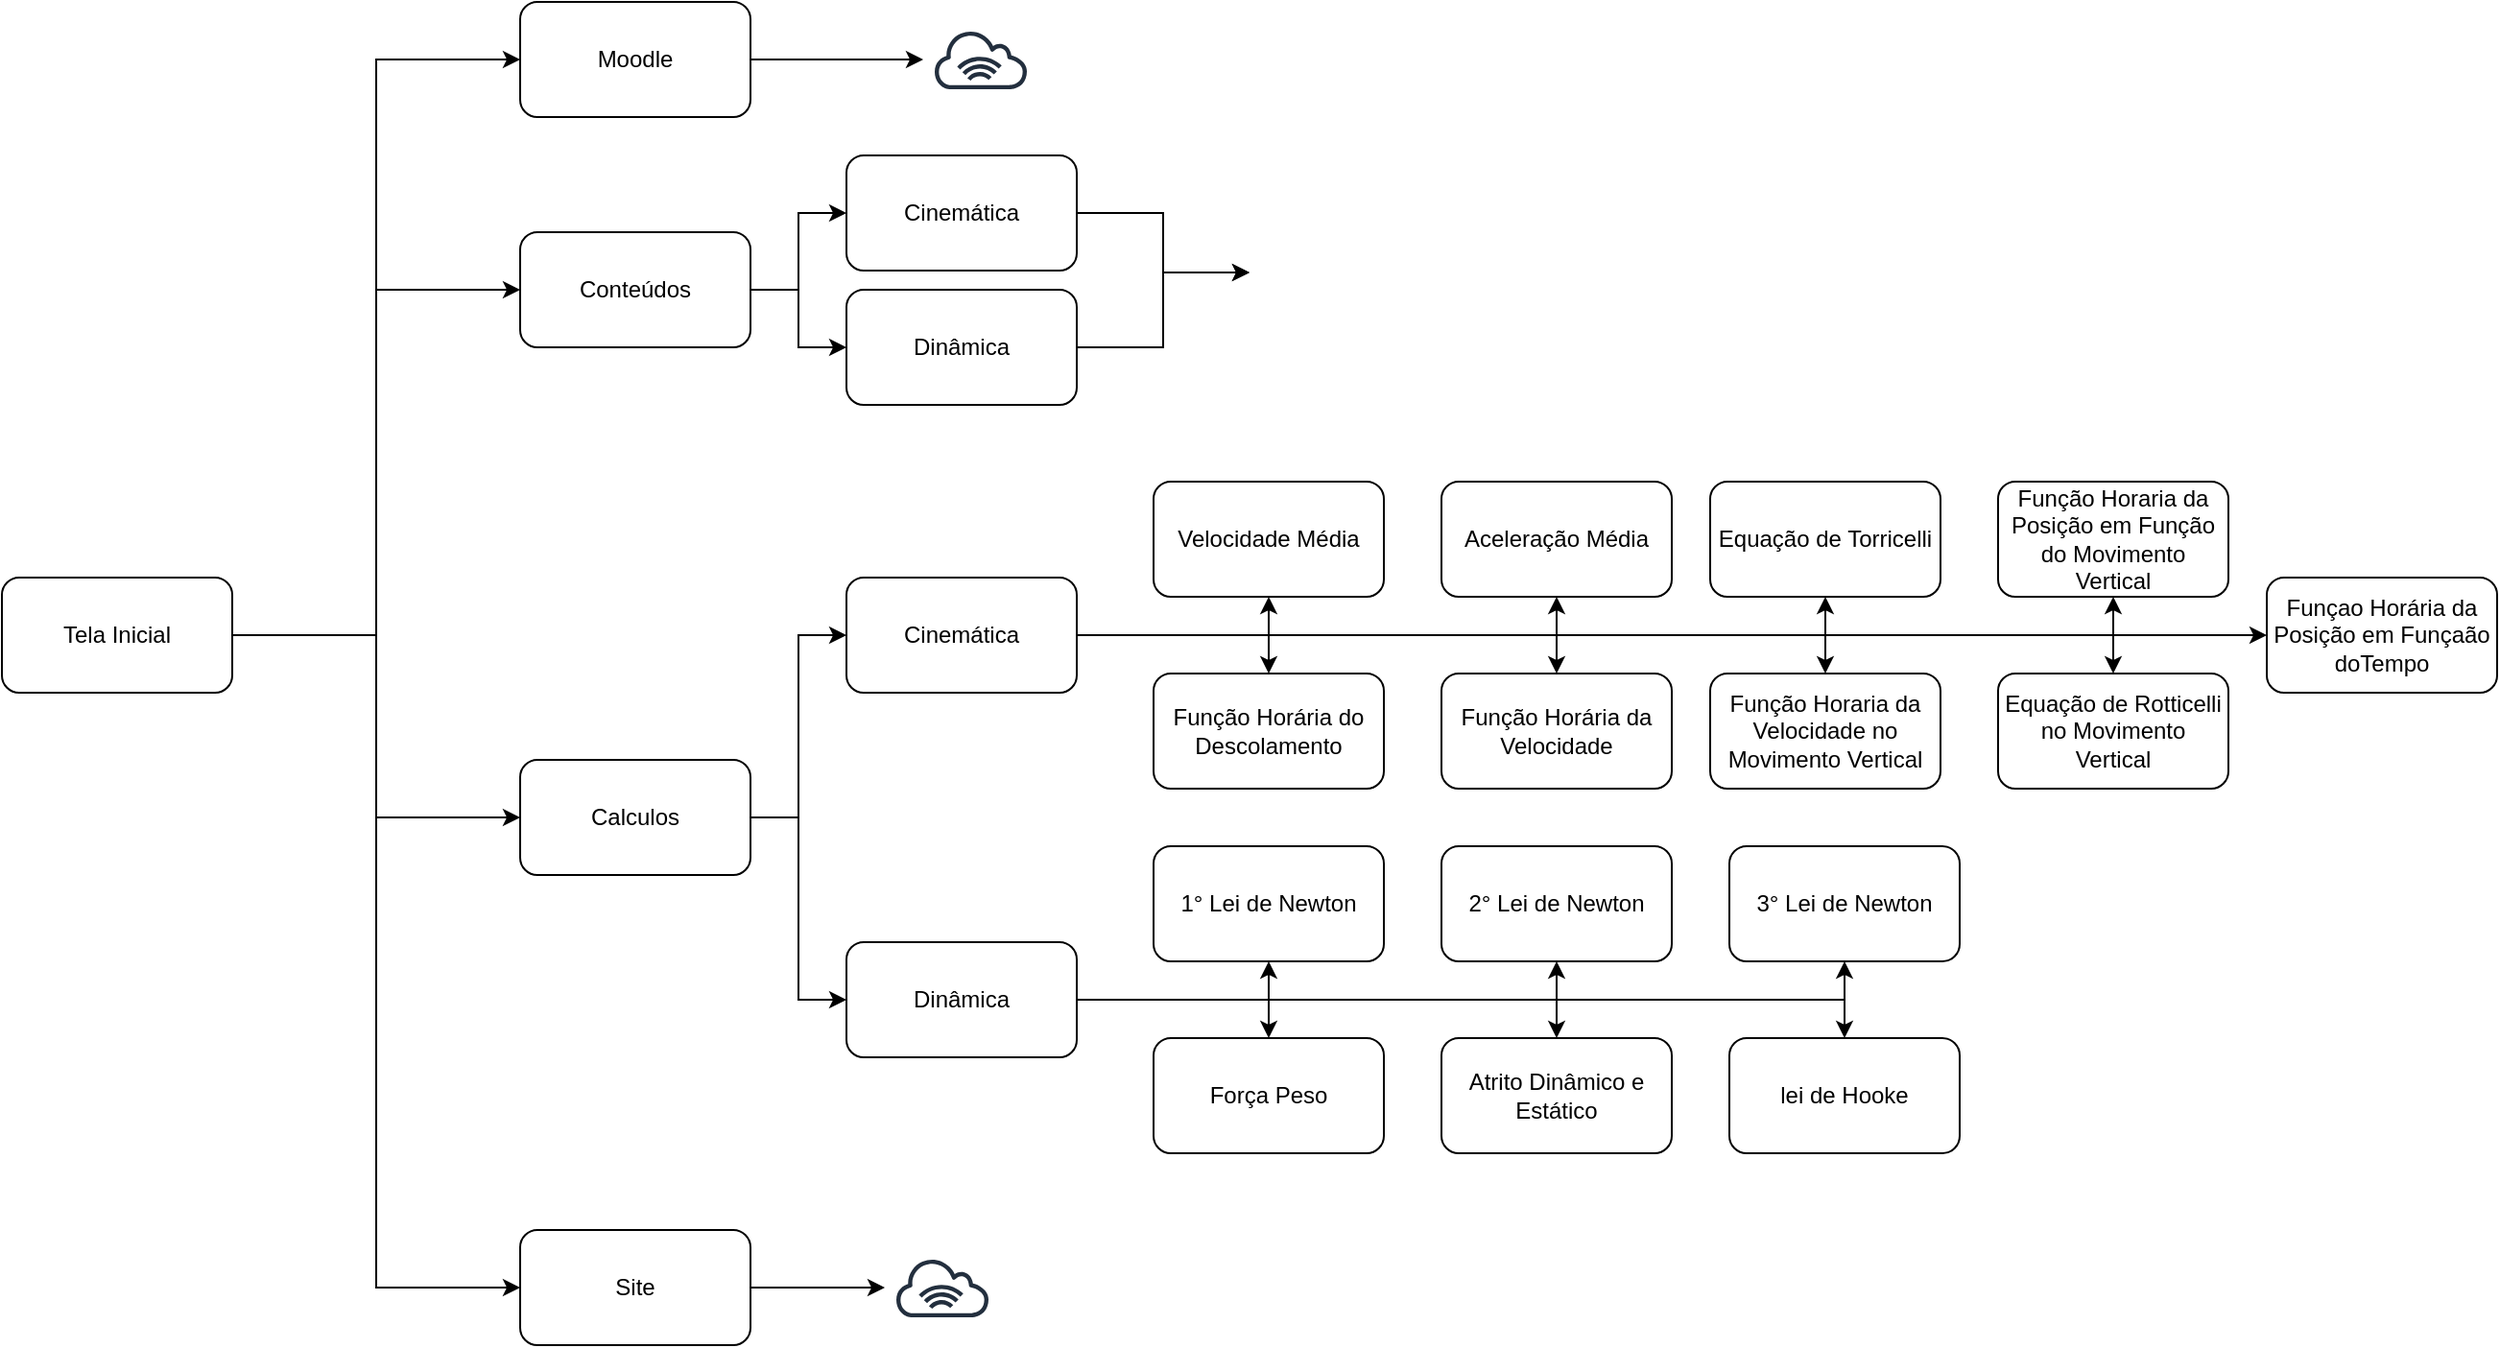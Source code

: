 <mxfile version="16.4.0" type="device"><diagram id="updTJnR1fCbNp2hx7RxA" name="Página-1"><mxGraphModel dx="1102" dy="857" grid="1" gridSize="10" guides="1" tooltips="1" connect="1" arrows="1" fold="1" page="1" pageScale="1" pageWidth="827" pageHeight="1169" math="0" shadow="0"><root><mxCell id="0"/><mxCell id="1" parent="0"/><mxCell id="iRa6bqNaz01Pql8osNBD-8" style="edgeStyle=orthogonalEdgeStyle;rounded=0;orthogonalLoop=1;jettySize=auto;html=1;entryX=0;entryY=0.5;entryDx=0;entryDy=0;" edge="1" parent="1" source="iRa6bqNaz01Pql8osNBD-2" target="iRa6bqNaz01Pql8osNBD-4"><mxGeometry relative="1" as="geometry"/></mxCell><mxCell id="iRa6bqNaz01Pql8osNBD-62" style="edgeStyle=orthogonalEdgeStyle;rounded=0;orthogonalLoop=1;jettySize=auto;html=1;entryX=0;entryY=0.5;entryDx=0;entryDy=0;" edge="1" parent="1" source="iRa6bqNaz01Pql8osNBD-2" target="iRa6bqNaz01Pql8osNBD-5"><mxGeometry relative="1" as="geometry"/></mxCell><mxCell id="iRa6bqNaz01Pql8osNBD-63" style="edgeStyle=orthogonalEdgeStyle;rounded=0;orthogonalLoop=1;jettySize=auto;html=1;entryX=0;entryY=0.5;entryDx=0;entryDy=0;" edge="1" parent="1" source="iRa6bqNaz01Pql8osNBD-2" target="iRa6bqNaz01Pql8osNBD-3"><mxGeometry relative="1" as="geometry"/></mxCell><mxCell id="iRa6bqNaz01Pql8osNBD-65" style="edgeStyle=orthogonalEdgeStyle;rounded=0;orthogonalLoop=1;jettySize=auto;html=1;entryX=0;entryY=0.5;entryDx=0;entryDy=0;" edge="1" parent="1" source="iRa6bqNaz01Pql8osNBD-2" target="iRa6bqNaz01Pql8osNBD-6"><mxGeometry relative="1" as="geometry"/></mxCell><mxCell id="iRa6bqNaz01Pql8osNBD-2" value="Tela Inicial" style="rounded=1;whiteSpace=wrap;html=1;" vertex="1" parent="1"><mxGeometry x="70" y="430" width="120" height="60" as="geometry"/></mxCell><mxCell id="iRa6bqNaz01Pql8osNBD-12" style="edgeStyle=orthogonalEdgeStyle;rounded=0;orthogonalLoop=1;jettySize=auto;html=1;" edge="1" parent="1" source="iRa6bqNaz01Pql8osNBD-3" target="iRa6bqNaz01Pql8osNBD-11"><mxGeometry relative="1" as="geometry"><mxPoint x="490" y="110" as="targetPoint"/></mxGeometry></mxCell><mxCell id="iRa6bqNaz01Pql8osNBD-3" value="Moodle" style="rounded=1;whiteSpace=wrap;html=1;" vertex="1" parent="1"><mxGeometry x="340" y="130" width="120" height="60" as="geometry"/></mxCell><mxCell id="iRa6bqNaz01Pql8osNBD-15" style="edgeStyle=orthogonalEdgeStyle;rounded=0;orthogonalLoop=1;jettySize=auto;html=1;entryX=0;entryY=0.5;entryDx=0;entryDy=0;" edge="1" parent="1" source="iRa6bqNaz01Pql8osNBD-4" target="iRa6bqNaz01Pql8osNBD-13"><mxGeometry relative="1" as="geometry"/></mxCell><mxCell id="iRa6bqNaz01Pql8osNBD-16" style="edgeStyle=orthogonalEdgeStyle;rounded=0;orthogonalLoop=1;jettySize=auto;html=1;entryX=0;entryY=0.5;entryDx=0;entryDy=0;" edge="1" parent="1" source="iRa6bqNaz01Pql8osNBD-4" target="iRa6bqNaz01Pql8osNBD-14"><mxGeometry relative="1" as="geometry"/></mxCell><mxCell id="iRa6bqNaz01Pql8osNBD-4" value="Conteúdos" style="rounded=1;whiteSpace=wrap;html=1;" vertex="1" parent="1"><mxGeometry x="340" y="250" width="120" height="60" as="geometry"/></mxCell><mxCell id="iRa6bqNaz01Pql8osNBD-45" style="edgeStyle=orthogonalEdgeStyle;rounded=0;orthogonalLoop=1;jettySize=auto;html=1;entryX=0;entryY=0.5;entryDx=0;entryDy=0;" edge="1" parent="1" source="iRa6bqNaz01Pql8osNBD-5" target="iRa6bqNaz01Pql8osNBD-26"><mxGeometry relative="1" as="geometry"/></mxCell><mxCell id="iRa6bqNaz01Pql8osNBD-46" style="edgeStyle=orthogonalEdgeStyle;rounded=0;orthogonalLoop=1;jettySize=auto;html=1;entryX=0;entryY=0.5;entryDx=0;entryDy=0;" edge="1" parent="1" source="iRa6bqNaz01Pql8osNBD-5" target="iRa6bqNaz01Pql8osNBD-27"><mxGeometry relative="1" as="geometry"/></mxCell><mxCell id="iRa6bqNaz01Pql8osNBD-5" value="Calculos" style="rounded=1;whiteSpace=wrap;html=1;" vertex="1" parent="1"><mxGeometry x="340" y="525" width="120" height="60" as="geometry"/></mxCell><mxCell id="iRa6bqNaz01Pql8osNBD-25" style="edgeStyle=orthogonalEdgeStyle;rounded=0;orthogonalLoop=1;jettySize=auto;html=1;" edge="1" parent="1" source="iRa6bqNaz01Pql8osNBD-6" target="iRa6bqNaz01Pql8osNBD-24"><mxGeometry relative="1" as="geometry"/></mxCell><mxCell id="iRa6bqNaz01Pql8osNBD-6" value="Site" style="rounded=1;whiteSpace=wrap;html=1;" vertex="1" parent="1"><mxGeometry x="340" y="770" width="120" height="60" as="geometry"/></mxCell><mxCell id="iRa6bqNaz01Pql8osNBD-11" value="" style="sketch=0;outlineConnect=0;fontColor=#232F3E;gradientColor=none;strokeColor=#232F3E;fillColor=#ffffff;dashed=0;verticalLabelPosition=bottom;verticalAlign=top;align=center;html=1;fontSize=12;fontStyle=0;aspect=fixed;shape=mxgraph.aws4.resourceIcon;resIcon=mxgraph.aws4.internet_alt1;" vertex="1" parent="1"><mxGeometry x="550" y="130" width="60" height="60" as="geometry"/></mxCell><mxCell id="iRa6bqNaz01Pql8osNBD-23" style="edgeStyle=orthogonalEdgeStyle;rounded=0;orthogonalLoop=1;jettySize=auto;html=1;" edge="1" parent="1" source="iRa6bqNaz01Pql8osNBD-13" target="iRa6bqNaz01Pql8osNBD-19"><mxGeometry relative="1" as="geometry"/></mxCell><mxCell id="iRa6bqNaz01Pql8osNBD-13" value="Cinemática" style="rounded=1;whiteSpace=wrap;html=1;" vertex="1" parent="1"><mxGeometry x="510" y="210" width="120" height="60" as="geometry"/></mxCell><mxCell id="iRa6bqNaz01Pql8osNBD-22" style="edgeStyle=orthogonalEdgeStyle;rounded=0;orthogonalLoop=1;jettySize=auto;html=1;" edge="1" parent="1" source="iRa6bqNaz01Pql8osNBD-14" target="iRa6bqNaz01Pql8osNBD-19"><mxGeometry relative="1" as="geometry"/></mxCell><mxCell id="iRa6bqNaz01Pql8osNBD-14" value="Dinâmica" style="rounded=1;whiteSpace=wrap;html=1;" vertex="1" parent="1"><mxGeometry x="510" y="280" width="120" height="60" as="geometry"/></mxCell><mxCell id="iRa6bqNaz01Pql8osNBD-19" value="" style="shape=image;verticalLabelPosition=bottom;labelBackgroundColor=default;verticalAlign=top;aspect=fixed;imageAspect=0;image=https://cdn-icons-png.flaticon.com/512/337/337946.png;" vertex="1" parent="1"><mxGeometry x="720" y="240" width="62" height="62" as="geometry"/></mxCell><mxCell id="iRa6bqNaz01Pql8osNBD-24" value="" style="sketch=0;outlineConnect=0;fontColor=#232F3E;gradientColor=none;strokeColor=#232F3E;fillColor=#ffffff;dashed=0;verticalLabelPosition=bottom;verticalAlign=top;align=center;html=1;fontSize=12;fontStyle=0;aspect=fixed;shape=mxgraph.aws4.resourceIcon;resIcon=mxgraph.aws4.internet_alt1;" vertex="1" parent="1"><mxGeometry x="530" y="770" width="60" height="60" as="geometry"/></mxCell><mxCell id="iRa6bqNaz01Pql8osNBD-47" style="edgeStyle=orthogonalEdgeStyle;rounded=0;orthogonalLoop=1;jettySize=auto;html=1;" edge="1" parent="1" source="iRa6bqNaz01Pql8osNBD-26" target="iRa6bqNaz01Pql8osNBD-31"><mxGeometry relative="1" as="geometry"/></mxCell><mxCell id="iRa6bqNaz01Pql8osNBD-48" style="edgeStyle=orthogonalEdgeStyle;rounded=0;orthogonalLoop=1;jettySize=auto;html=1;entryX=0.5;entryY=1;entryDx=0;entryDy=0;" edge="1" parent="1" source="iRa6bqNaz01Pql8osNBD-26" target="iRa6bqNaz01Pql8osNBD-38"><mxGeometry relative="1" as="geometry"/></mxCell><mxCell id="iRa6bqNaz01Pql8osNBD-49" style="edgeStyle=orthogonalEdgeStyle;rounded=0;orthogonalLoop=1;jettySize=auto;html=1;entryX=0.5;entryY=0;entryDx=0;entryDy=0;" edge="1" parent="1" source="iRa6bqNaz01Pql8osNBD-26" target="iRa6bqNaz01Pql8osNBD-37"><mxGeometry relative="1" as="geometry"/></mxCell><mxCell id="iRa6bqNaz01Pql8osNBD-50" style="edgeStyle=orthogonalEdgeStyle;rounded=0;orthogonalLoop=1;jettySize=auto;html=1;entryX=0.5;entryY=1;entryDx=0;entryDy=0;" edge="1" parent="1" source="iRa6bqNaz01Pql8osNBD-26" target="iRa6bqNaz01Pql8osNBD-30"><mxGeometry relative="1" as="geometry"/></mxCell><mxCell id="iRa6bqNaz01Pql8osNBD-51" style="edgeStyle=orthogonalEdgeStyle;rounded=0;orthogonalLoop=1;jettySize=auto;html=1;entryX=0.5;entryY=0;entryDx=0;entryDy=0;" edge="1" parent="1" source="iRa6bqNaz01Pql8osNBD-26" target="iRa6bqNaz01Pql8osNBD-34"><mxGeometry relative="1" as="geometry"/></mxCell><mxCell id="iRa6bqNaz01Pql8osNBD-52" style="edgeStyle=orthogonalEdgeStyle;rounded=0;orthogonalLoop=1;jettySize=auto;html=1;entryX=0.5;entryY=1;entryDx=0;entryDy=0;" edge="1" parent="1" source="iRa6bqNaz01Pql8osNBD-26" target="iRa6bqNaz01Pql8osNBD-33"><mxGeometry relative="1" as="geometry"/></mxCell><mxCell id="iRa6bqNaz01Pql8osNBD-53" style="edgeStyle=orthogonalEdgeStyle;rounded=0;orthogonalLoop=1;jettySize=auto;html=1;entryX=0.5;entryY=0;entryDx=0;entryDy=0;" edge="1" parent="1" source="iRa6bqNaz01Pql8osNBD-26" target="iRa6bqNaz01Pql8osNBD-36"><mxGeometry relative="1" as="geometry"/></mxCell><mxCell id="iRa6bqNaz01Pql8osNBD-54" style="edgeStyle=orthogonalEdgeStyle;rounded=0;orthogonalLoop=1;jettySize=auto;html=1;entryX=0.5;entryY=1;entryDx=0;entryDy=0;" edge="1" parent="1" source="iRa6bqNaz01Pql8osNBD-26" target="iRa6bqNaz01Pql8osNBD-35"><mxGeometry relative="1" as="geometry"/></mxCell><mxCell id="iRa6bqNaz01Pql8osNBD-55" style="edgeStyle=orthogonalEdgeStyle;rounded=0;orthogonalLoop=1;jettySize=auto;html=1;entryX=0.5;entryY=0;entryDx=0;entryDy=0;" edge="1" parent="1" source="iRa6bqNaz01Pql8osNBD-26" target="iRa6bqNaz01Pql8osNBD-32"><mxGeometry relative="1" as="geometry"/></mxCell><mxCell id="iRa6bqNaz01Pql8osNBD-26" value="Cinemática" style="rounded=1;whiteSpace=wrap;html=1;" vertex="1" parent="1"><mxGeometry x="510" y="430" width="120" height="60" as="geometry"/></mxCell><mxCell id="iRa6bqNaz01Pql8osNBD-56" style="edgeStyle=orthogonalEdgeStyle;rounded=0;orthogonalLoop=1;jettySize=auto;html=1;entryX=0.5;entryY=1;entryDx=0;entryDy=0;" edge="1" parent="1" source="iRa6bqNaz01Pql8osNBD-27" target="iRa6bqNaz01Pql8osNBD-39"><mxGeometry relative="1" as="geometry"/></mxCell><mxCell id="iRa6bqNaz01Pql8osNBD-57" style="edgeStyle=orthogonalEdgeStyle;rounded=0;orthogonalLoop=1;jettySize=auto;html=1;entryX=0.5;entryY=0;entryDx=0;entryDy=0;" edge="1" parent="1" source="iRa6bqNaz01Pql8osNBD-27" target="iRa6bqNaz01Pql8osNBD-43"><mxGeometry relative="1" as="geometry"/></mxCell><mxCell id="iRa6bqNaz01Pql8osNBD-58" style="edgeStyle=orthogonalEdgeStyle;rounded=0;orthogonalLoop=1;jettySize=auto;html=1;entryX=0.5;entryY=1;entryDx=0;entryDy=0;" edge="1" parent="1" source="iRa6bqNaz01Pql8osNBD-27" target="iRa6bqNaz01Pql8osNBD-44"><mxGeometry relative="1" as="geometry"/></mxCell><mxCell id="iRa6bqNaz01Pql8osNBD-59" style="edgeStyle=orthogonalEdgeStyle;rounded=0;orthogonalLoop=1;jettySize=auto;html=1;entryX=0.5;entryY=0;entryDx=0;entryDy=0;" edge="1" parent="1" source="iRa6bqNaz01Pql8osNBD-27" target="iRa6bqNaz01Pql8osNBD-40"><mxGeometry relative="1" as="geometry"/></mxCell><mxCell id="iRa6bqNaz01Pql8osNBD-60" style="edgeStyle=orthogonalEdgeStyle;rounded=0;orthogonalLoop=1;jettySize=auto;html=1;entryX=0.5;entryY=1;entryDx=0;entryDy=0;" edge="1" parent="1" source="iRa6bqNaz01Pql8osNBD-27" target="iRa6bqNaz01Pql8osNBD-41"><mxGeometry relative="1" as="geometry"/></mxCell><mxCell id="iRa6bqNaz01Pql8osNBD-61" style="edgeStyle=orthogonalEdgeStyle;rounded=0;orthogonalLoop=1;jettySize=auto;html=1;entryX=0.5;entryY=0;entryDx=0;entryDy=0;" edge="1" parent="1" source="iRa6bqNaz01Pql8osNBD-27" target="iRa6bqNaz01Pql8osNBD-42"><mxGeometry relative="1" as="geometry"/></mxCell><mxCell id="iRa6bqNaz01Pql8osNBD-27" value="Dinâmica" style="rounded=1;whiteSpace=wrap;html=1;" vertex="1" parent="1"><mxGeometry x="510" y="620" width="120" height="60" as="geometry"/></mxCell><mxCell id="iRa6bqNaz01Pql8osNBD-30" value="Aceleração Média" style="rounded=1;whiteSpace=wrap;html=1;" vertex="1" parent="1"><mxGeometry x="820" y="380" width="120" height="60" as="geometry"/></mxCell><mxCell id="iRa6bqNaz01Pql8osNBD-31" value="Funçao Horária da Posição em Funçaão doTempo" style="rounded=1;whiteSpace=wrap;html=1;" vertex="1" parent="1"><mxGeometry x="1250" y="430" width="120" height="60" as="geometry"/></mxCell><mxCell id="iRa6bqNaz01Pql8osNBD-32" value="Equação de Rotticelli no Movimento Vertical" style="rounded=1;whiteSpace=wrap;html=1;" vertex="1" parent="1"><mxGeometry x="1110" y="480" width="120" height="60" as="geometry"/></mxCell><mxCell id="iRa6bqNaz01Pql8osNBD-33" value="Equação de Torricelli" style="rounded=1;whiteSpace=wrap;html=1;" vertex="1" parent="1"><mxGeometry x="960" y="380" width="120" height="60" as="geometry"/></mxCell><mxCell id="iRa6bqNaz01Pql8osNBD-34" value="Função Horária da Velocidade" style="rounded=1;whiteSpace=wrap;html=1;" vertex="1" parent="1"><mxGeometry x="820" y="480" width="120" height="60" as="geometry"/></mxCell><mxCell id="iRa6bqNaz01Pql8osNBD-35" value="&lt;span&gt;Função Horaria da Posição em Função do Movimento Vertical&lt;/span&gt;" style="rounded=1;whiteSpace=wrap;html=1;" vertex="1" parent="1"><mxGeometry x="1110" y="380" width="120" height="60" as="geometry"/></mxCell><mxCell id="iRa6bqNaz01Pql8osNBD-36" value="Função Horaria da Velocidade no Movimento Vertical" style="rounded=1;whiteSpace=wrap;html=1;" vertex="1" parent="1"><mxGeometry x="960" y="480" width="120" height="60" as="geometry"/></mxCell><mxCell id="iRa6bqNaz01Pql8osNBD-37" value="Função Horária do Descolamento" style="rounded=1;whiteSpace=wrap;html=1;" vertex="1" parent="1"><mxGeometry x="670" y="480" width="120" height="60" as="geometry"/></mxCell><mxCell id="iRa6bqNaz01Pql8osNBD-38" value="Velocidade Média" style="rounded=1;whiteSpace=wrap;html=1;" vertex="1" parent="1"><mxGeometry x="670" y="380" width="120" height="60" as="geometry"/></mxCell><mxCell id="iRa6bqNaz01Pql8osNBD-39" value="1° Lei de Newton" style="rounded=1;whiteSpace=wrap;html=1;" vertex="1" parent="1"><mxGeometry x="670" y="570" width="120" height="60" as="geometry"/></mxCell><mxCell id="iRa6bqNaz01Pql8osNBD-40" value="Atrito Dinâmico e Estático" style="rounded=1;whiteSpace=wrap;html=1;" vertex="1" parent="1"><mxGeometry x="820" y="670" width="120" height="60" as="geometry"/></mxCell><mxCell id="iRa6bqNaz01Pql8osNBD-41" value="3° Lei de Newton" style="rounded=1;whiteSpace=wrap;html=1;" vertex="1" parent="1"><mxGeometry x="970" y="570" width="120" height="60" as="geometry"/></mxCell><mxCell id="iRa6bqNaz01Pql8osNBD-42" value="lei de Hooke" style="rounded=1;whiteSpace=wrap;html=1;" vertex="1" parent="1"><mxGeometry x="970" y="670" width="120" height="60" as="geometry"/></mxCell><mxCell id="iRa6bqNaz01Pql8osNBD-43" value="Força Peso" style="rounded=1;whiteSpace=wrap;html=1;" vertex="1" parent="1"><mxGeometry x="670" y="670" width="120" height="60" as="geometry"/></mxCell><mxCell id="iRa6bqNaz01Pql8osNBD-44" value="2° Lei de Newton" style="rounded=1;whiteSpace=wrap;html=1;" vertex="1" parent="1"><mxGeometry x="820" y="570" width="120" height="60" as="geometry"/></mxCell></root></mxGraphModel></diagram></mxfile>